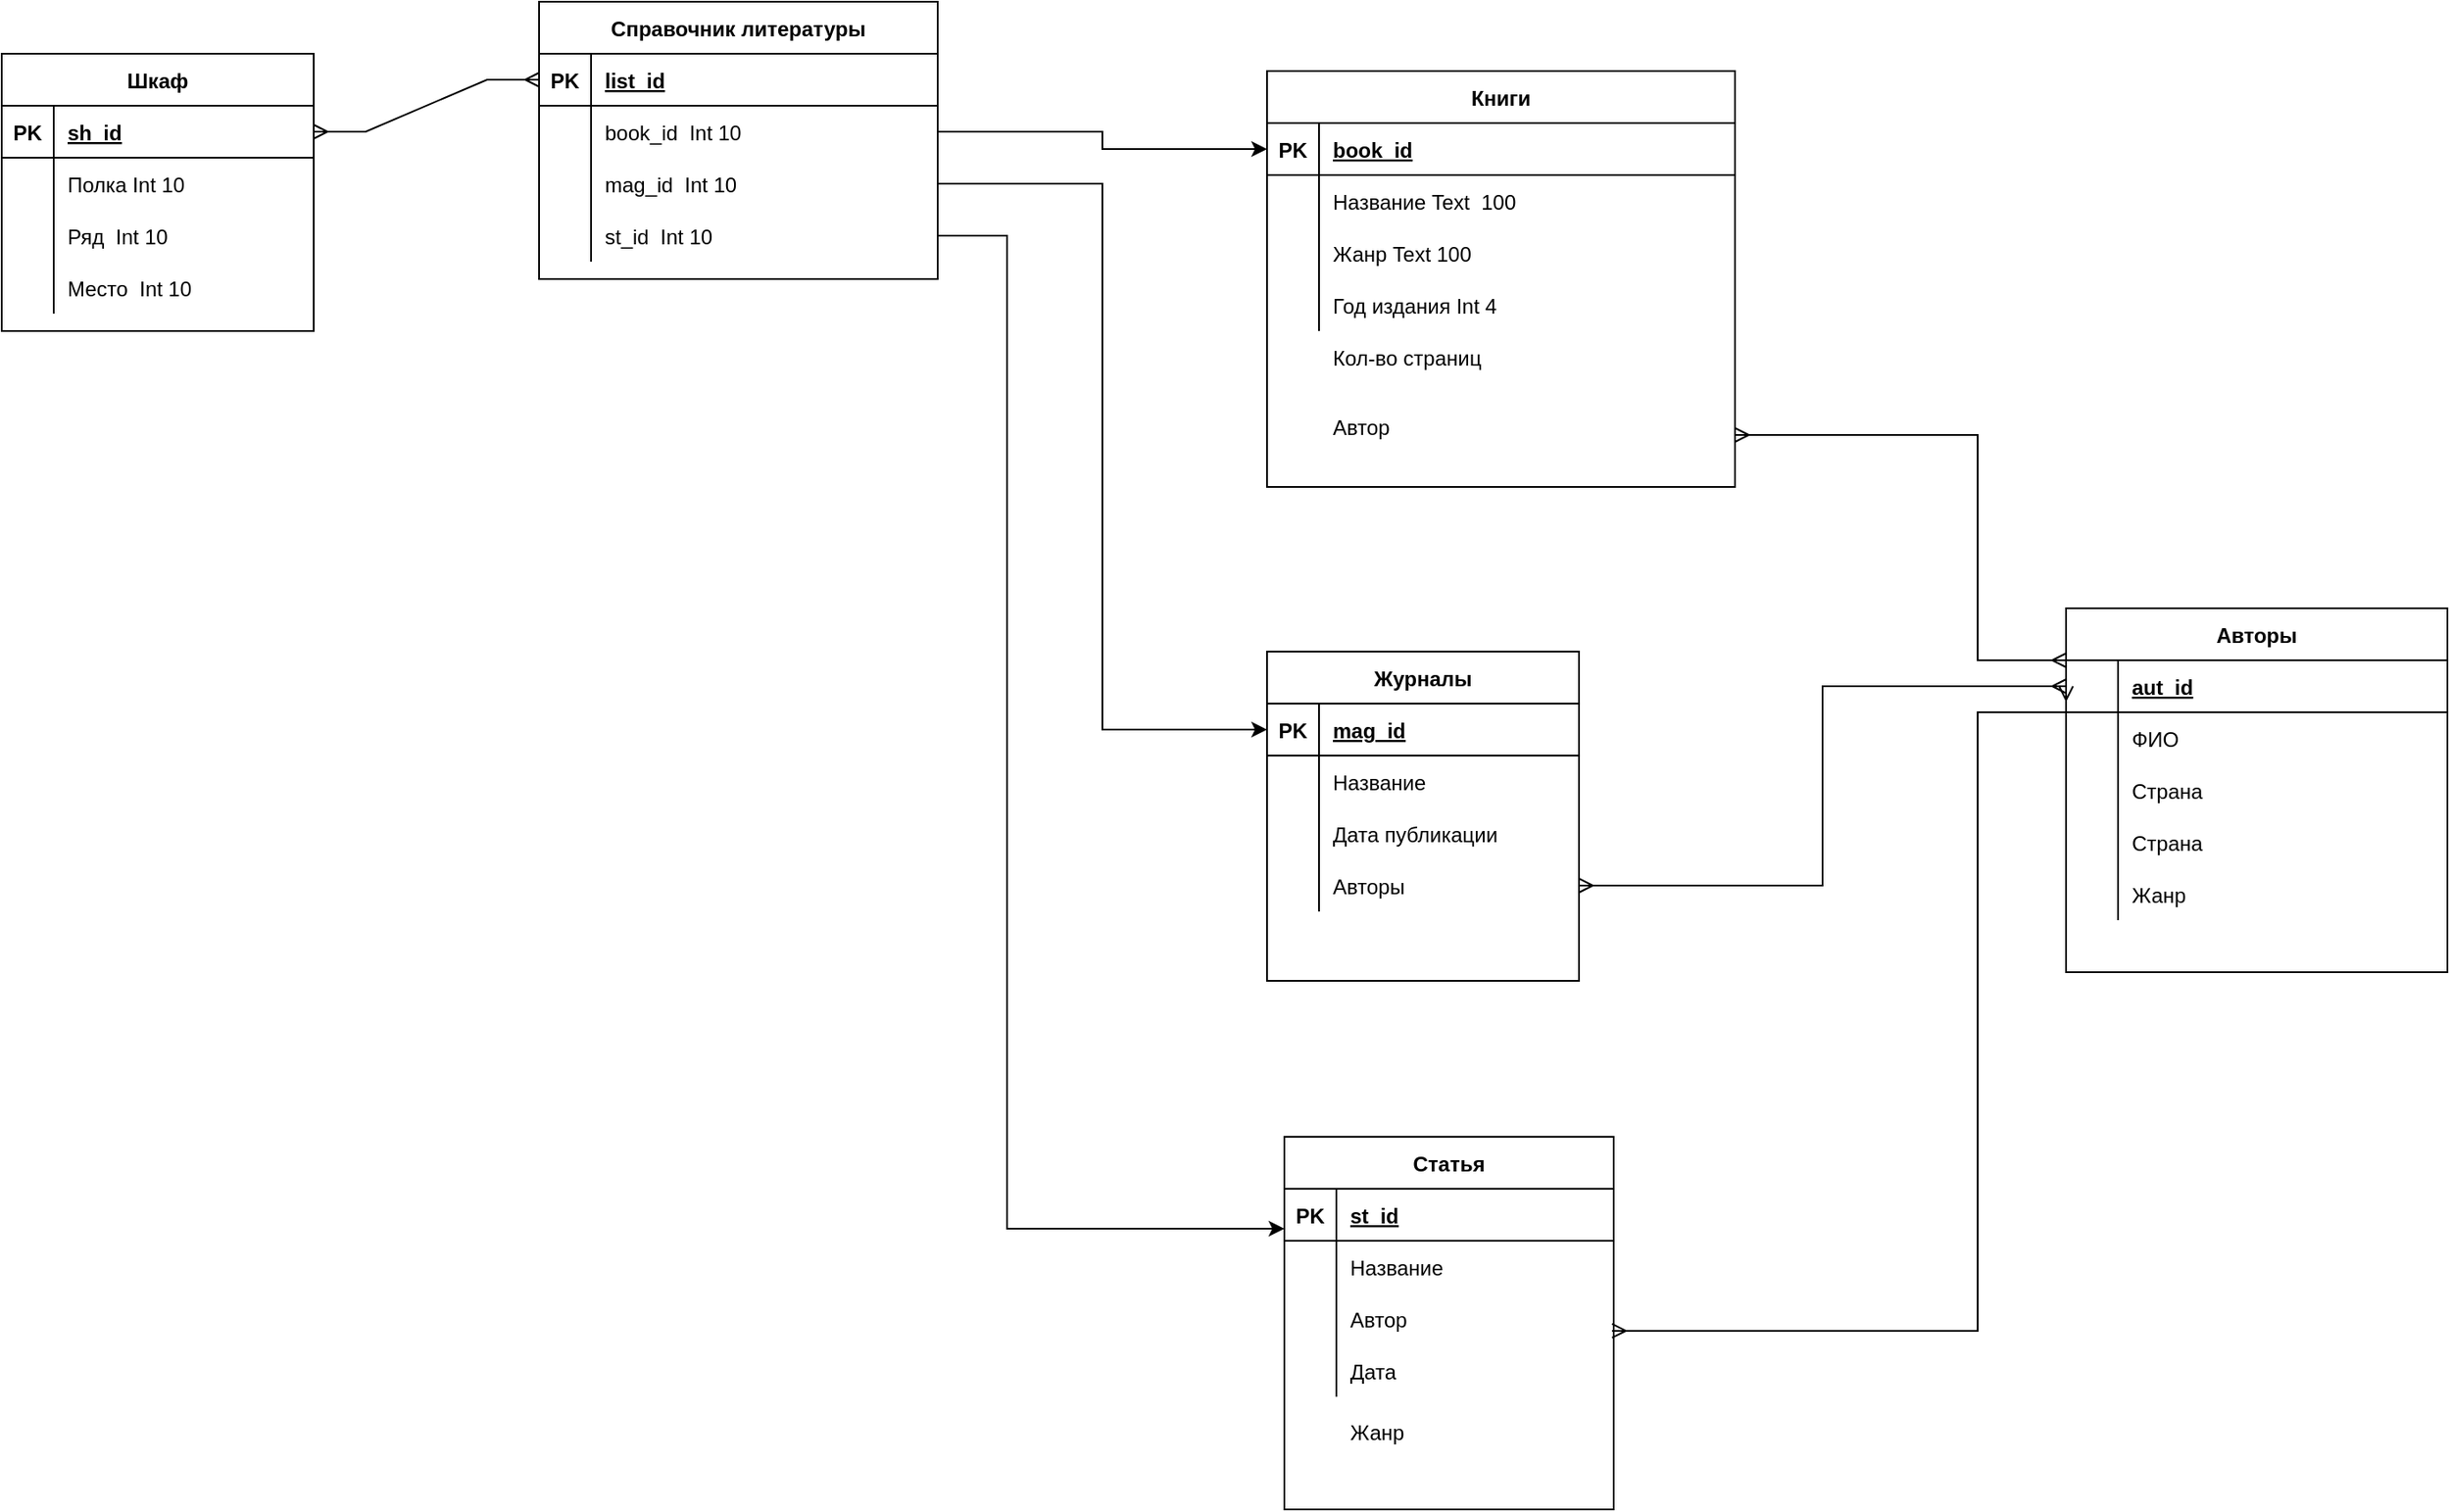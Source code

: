 <mxfile version="18.1.3" type="device" pages="2"><diagram id="Hft6veSJKDyRfb0fHfnI" name="Page-1"><mxGraphModel dx="1673" dy="896" grid="1" gridSize="10" guides="1" tooltips="1" connect="1" arrows="1" fold="1" page="1" pageScale="1" pageWidth="827" pageHeight="1169" math="0" shadow="0"><root><mxCell id="0"/><mxCell id="1" parent="0"/><mxCell id="A6KCxpiv1qAy4cOTVKu9-1" value="Авторы" style="shape=table;startSize=30;container=1;collapsible=1;childLayout=tableLayout;fixedRows=1;rowLines=0;fontStyle=1;align=center;resizeLast=1;" vertex="1" parent="1"><mxGeometry x="1241" y="400" width="220" height="210" as="geometry"/></mxCell><mxCell id="A6KCxpiv1qAy4cOTVKu9-2" value="" style="shape=tableRow;horizontal=0;startSize=0;swimlaneHead=0;swimlaneBody=0;fillColor=none;collapsible=0;dropTarget=0;points=[[0,0.5],[1,0.5]];portConstraint=eastwest;top=0;left=0;right=0;bottom=1;" vertex="1" parent="A6KCxpiv1qAy4cOTVKu9-1"><mxGeometry y="30" width="220" height="30" as="geometry"/></mxCell><mxCell id="A6KCxpiv1qAy4cOTVKu9-3" value="" style="shape=partialRectangle;connectable=0;fillColor=none;top=0;left=0;bottom=0;right=0;fontStyle=1;overflow=hidden;" vertex="1" parent="A6KCxpiv1qAy4cOTVKu9-2"><mxGeometry width="30" height="30" as="geometry"><mxRectangle width="30" height="30" as="alternateBounds"/></mxGeometry></mxCell><mxCell id="A6KCxpiv1qAy4cOTVKu9-4" value="aut_id" style="shape=partialRectangle;connectable=0;fillColor=none;top=0;left=0;bottom=0;right=0;align=left;spacingLeft=6;fontStyle=5;overflow=hidden;" vertex="1" parent="A6KCxpiv1qAy4cOTVKu9-2"><mxGeometry x="30" width="190" height="30" as="geometry"><mxRectangle width="190" height="30" as="alternateBounds"/></mxGeometry></mxCell><mxCell id="A6KCxpiv1qAy4cOTVKu9-5" value="" style="shape=tableRow;horizontal=0;startSize=0;swimlaneHead=0;swimlaneBody=0;fillColor=none;collapsible=0;dropTarget=0;points=[[0,0.5],[1,0.5]];portConstraint=eastwest;top=0;left=0;right=0;bottom=0;" vertex="1" parent="A6KCxpiv1qAy4cOTVKu9-1"><mxGeometry y="60" width="220" height="30" as="geometry"/></mxCell><mxCell id="A6KCxpiv1qAy4cOTVKu9-6" value="" style="shape=partialRectangle;connectable=0;fillColor=none;top=0;left=0;bottom=0;right=0;editable=1;overflow=hidden;" vertex="1" parent="A6KCxpiv1qAy4cOTVKu9-5"><mxGeometry width="30" height="30" as="geometry"><mxRectangle width="30" height="30" as="alternateBounds"/></mxGeometry></mxCell><mxCell id="A6KCxpiv1qAy4cOTVKu9-7" value="ФИО" style="shape=partialRectangle;connectable=0;fillColor=none;top=0;left=0;bottom=0;right=0;align=left;spacingLeft=6;overflow=hidden;" vertex="1" parent="A6KCxpiv1qAy4cOTVKu9-5"><mxGeometry x="30" width="190" height="30" as="geometry"><mxRectangle width="190" height="30" as="alternateBounds"/></mxGeometry></mxCell><mxCell id="A6KCxpiv1qAy4cOTVKu9-97" value="" style="shape=tableRow;horizontal=0;startSize=0;swimlaneHead=0;swimlaneBody=0;fillColor=none;collapsible=0;dropTarget=0;points=[[0,0.5],[1,0.5]];portConstraint=eastwest;top=0;left=0;right=0;bottom=0;" vertex="1" parent="A6KCxpiv1qAy4cOTVKu9-1"><mxGeometry y="90" width="220" height="30" as="geometry"/></mxCell><mxCell id="A6KCxpiv1qAy4cOTVKu9-98" value="" style="shape=partialRectangle;connectable=0;fillColor=none;top=0;left=0;bottom=0;right=0;editable=1;overflow=hidden;" vertex="1" parent="A6KCxpiv1qAy4cOTVKu9-97"><mxGeometry width="30" height="30" as="geometry"><mxRectangle width="30" height="30" as="alternateBounds"/></mxGeometry></mxCell><mxCell id="A6KCxpiv1qAy4cOTVKu9-99" value="Страна" style="shape=partialRectangle;connectable=0;fillColor=none;top=0;left=0;bottom=0;right=0;align=left;spacingLeft=6;overflow=hidden;" vertex="1" parent="A6KCxpiv1qAy4cOTVKu9-97"><mxGeometry x="30" width="190" height="30" as="geometry"><mxRectangle width="190" height="30" as="alternateBounds"/></mxGeometry></mxCell><mxCell id="A6KCxpiv1qAy4cOTVKu9-8" value="" style="shape=tableRow;horizontal=0;startSize=0;swimlaneHead=0;swimlaneBody=0;fillColor=none;collapsible=0;dropTarget=0;points=[[0,0.5],[1,0.5]];portConstraint=eastwest;top=0;left=0;right=0;bottom=0;" vertex="1" parent="A6KCxpiv1qAy4cOTVKu9-1"><mxGeometry y="120" width="220" height="30" as="geometry"/></mxCell><mxCell id="A6KCxpiv1qAy4cOTVKu9-9" value="" style="shape=partialRectangle;connectable=0;fillColor=none;top=0;left=0;bottom=0;right=0;editable=1;overflow=hidden;" vertex="1" parent="A6KCxpiv1qAy4cOTVKu9-8"><mxGeometry width="30" height="30" as="geometry"><mxRectangle width="30" height="30" as="alternateBounds"/></mxGeometry></mxCell><mxCell id="A6KCxpiv1qAy4cOTVKu9-10" value="Страна" style="shape=partialRectangle;connectable=0;fillColor=none;top=0;left=0;bottom=0;right=0;align=left;spacingLeft=6;overflow=hidden;" vertex="1" parent="A6KCxpiv1qAy4cOTVKu9-8"><mxGeometry x="30" width="190" height="30" as="geometry"><mxRectangle width="190" height="30" as="alternateBounds"/></mxGeometry></mxCell><mxCell id="A6KCxpiv1qAy4cOTVKu9-11" value="" style="shape=tableRow;horizontal=0;startSize=0;swimlaneHead=0;swimlaneBody=0;fillColor=none;collapsible=0;dropTarget=0;points=[[0,0.5],[1,0.5]];portConstraint=eastwest;top=0;left=0;right=0;bottom=0;" vertex="1" parent="A6KCxpiv1qAy4cOTVKu9-1"><mxGeometry y="150" width="220" height="30" as="geometry"/></mxCell><mxCell id="A6KCxpiv1qAy4cOTVKu9-12" value="" style="shape=partialRectangle;connectable=0;fillColor=none;top=0;left=0;bottom=0;right=0;editable=1;overflow=hidden;" vertex="1" parent="A6KCxpiv1qAy4cOTVKu9-11"><mxGeometry width="30" height="30" as="geometry"><mxRectangle width="30" height="30" as="alternateBounds"/></mxGeometry></mxCell><mxCell id="A6KCxpiv1qAy4cOTVKu9-13" value="Жанр" style="shape=partialRectangle;connectable=0;fillColor=none;top=0;left=0;bottom=0;right=0;align=left;spacingLeft=6;overflow=hidden;" vertex="1" parent="A6KCxpiv1qAy4cOTVKu9-11"><mxGeometry x="30" width="190" height="30" as="geometry"><mxRectangle width="190" height="30" as="alternateBounds"/></mxGeometry></mxCell><mxCell id="A6KCxpiv1qAy4cOTVKu9-14" value="Книги" style="shape=table;startSize=30;container=1;collapsible=1;childLayout=tableLayout;fixedRows=1;rowLines=0;fontStyle=1;align=center;resizeLast=1;" vertex="1" parent="1"><mxGeometry x="780" y="90" width="270" height="240" as="geometry"/></mxCell><mxCell id="A6KCxpiv1qAy4cOTVKu9-15" value="" style="shape=tableRow;horizontal=0;startSize=0;swimlaneHead=0;swimlaneBody=0;fillColor=none;collapsible=0;dropTarget=0;points=[[0,0.5],[1,0.5]];portConstraint=eastwest;top=0;left=0;right=0;bottom=1;" vertex="1" parent="A6KCxpiv1qAy4cOTVKu9-14"><mxGeometry y="30" width="270" height="30" as="geometry"/></mxCell><mxCell id="A6KCxpiv1qAy4cOTVKu9-16" value="PK" style="shape=partialRectangle;connectable=0;fillColor=none;top=0;left=0;bottom=0;right=0;fontStyle=1;overflow=hidden;" vertex="1" parent="A6KCxpiv1qAy4cOTVKu9-15"><mxGeometry width="30" height="30" as="geometry"><mxRectangle width="30" height="30" as="alternateBounds"/></mxGeometry></mxCell><mxCell id="A6KCxpiv1qAy4cOTVKu9-17" value="book_id" style="shape=partialRectangle;connectable=0;fillColor=none;top=0;left=0;bottom=0;right=0;align=left;spacingLeft=6;fontStyle=5;overflow=hidden;" vertex="1" parent="A6KCxpiv1qAy4cOTVKu9-15"><mxGeometry x="30" width="240" height="30" as="geometry"><mxRectangle width="240" height="30" as="alternateBounds"/></mxGeometry></mxCell><mxCell id="A6KCxpiv1qAy4cOTVKu9-18" value="" style="shape=tableRow;horizontal=0;startSize=0;swimlaneHead=0;swimlaneBody=0;fillColor=none;collapsible=0;dropTarget=0;points=[[0,0.5],[1,0.5]];portConstraint=eastwest;top=0;left=0;right=0;bottom=0;" vertex="1" parent="A6KCxpiv1qAy4cOTVKu9-14"><mxGeometry y="60" width="270" height="30" as="geometry"/></mxCell><mxCell id="A6KCxpiv1qAy4cOTVKu9-19" value="" style="shape=partialRectangle;connectable=0;fillColor=none;top=0;left=0;bottom=0;right=0;editable=1;overflow=hidden;" vertex="1" parent="A6KCxpiv1qAy4cOTVKu9-18"><mxGeometry width="30" height="30" as="geometry"><mxRectangle width="30" height="30" as="alternateBounds"/></mxGeometry></mxCell><mxCell id="A6KCxpiv1qAy4cOTVKu9-20" value="Название Text  100" style="shape=partialRectangle;connectable=0;fillColor=none;top=0;left=0;bottom=0;right=0;align=left;spacingLeft=6;overflow=hidden;" vertex="1" parent="A6KCxpiv1qAy4cOTVKu9-18"><mxGeometry x="30" width="240" height="30" as="geometry"><mxRectangle width="240" height="30" as="alternateBounds"/></mxGeometry></mxCell><mxCell id="A6KCxpiv1qAy4cOTVKu9-21" value="" style="shape=tableRow;horizontal=0;startSize=0;swimlaneHead=0;swimlaneBody=0;fillColor=none;collapsible=0;dropTarget=0;points=[[0,0.5],[1,0.5]];portConstraint=eastwest;top=0;left=0;right=0;bottom=0;" vertex="1" parent="A6KCxpiv1qAy4cOTVKu9-14"><mxGeometry y="90" width="270" height="30" as="geometry"/></mxCell><mxCell id="A6KCxpiv1qAy4cOTVKu9-22" value="" style="shape=partialRectangle;connectable=0;fillColor=none;top=0;left=0;bottom=0;right=0;editable=1;overflow=hidden;" vertex="1" parent="A6KCxpiv1qAy4cOTVKu9-21"><mxGeometry width="30" height="30" as="geometry"><mxRectangle width="30" height="30" as="alternateBounds"/></mxGeometry></mxCell><mxCell id="A6KCxpiv1qAy4cOTVKu9-23" value="Жанр Text 100" style="shape=partialRectangle;connectable=0;fillColor=none;top=0;left=0;bottom=0;right=0;align=left;spacingLeft=6;overflow=hidden;" vertex="1" parent="A6KCxpiv1qAy4cOTVKu9-21"><mxGeometry x="30" width="240" height="30" as="geometry"><mxRectangle width="240" height="30" as="alternateBounds"/></mxGeometry></mxCell><mxCell id="A6KCxpiv1qAy4cOTVKu9-24" value="" style="shape=tableRow;horizontal=0;startSize=0;swimlaneHead=0;swimlaneBody=0;fillColor=none;collapsible=0;dropTarget=0;points=[[0,0.5],[1,0.5]];portConstraint=eastwest;top=0;left=0;right=0;bottom=0;" vertex="1" parent="A6KCxpiv1qAy4cOTVKu9-14"><mxGeometry y="120" width="270" height="30" as="geometry"/></mxCell><mxCell id="A6KCxpiv1qAy4cOTVKu9-25" value="" style="shape=partialRectangle;connectable=0;fillColor=none;top=0;left=0;bottom=0;right=0;editable=1;overflow=hidden;" vertex="1" parent="A6KCxpiv1qAy4cOTVKu9-24"><mxGeometry width="30" height="30" as="geometry"><mxRectangle width="30" height="30" as="alternateBounds"/></mxGeometry></mxCell><mxCell id="A6KCxpiv1qAy4cOTVKu9-26" value="Год издания Int 4" style="shape=partialRectangle;connectable=0;fillColor=none;top=0;left=0;bottom=0;right=0;align=left;spacingLeft=6;overflow=hidden;" vertex="1" parent="A6KCxpiv1qAy4cOTVKu9-24"><mxGeometry x="30" width="240" height="30" as="geometry"><mxRectangle width="240" height="30" as="alternateBounds"/></mxGeometry></mxCell><mxCell id="A6KCxpiv1qAy4cOTVKu9-27" value="Кол-во страниц " style="shape=partialRectangle;connectable=0;fillColor=none;top=0;left=0;bottom=0;right=0;align=left;spacingLeft=6;overflow=hidden;" vertex="1" parent="1"><mxGeometry x="810" y="240" width="150" height="30" as="geometry"><mxRectangle width="150" height="30" as="alternateBounds"/></mxGeometry></mxCell><mxCell id="A6KCxpiv1qAy4cOTVKu9-29" value="Журналы" style="shape=table;startSize=30;container=1;collapsible=1;childLayout=tableLayout;fixedRows=1;rowLines=0;fontStyle=1;align=center;resizeLast=1;" vertex="1" parent="1"><mxGeometry x="780" y="425" width="180" height="190" as="geometry"/></mxCell><mxCell id="A6KCxpiv1qAy4cOTVKu9-30" value="" style="shape=tableRow;horizontal=0;startSize=0;swimlaneHead=0;swimlaneBody=0;fillColor=none;collapsible=0;dropTarget=0;points=[[0,0.5],[1,0.5]];portConstraint=eastwest;top=0;left=0;right=0;bottom=1;" vertex="1" parent="A6KCxpiv1qAy4cOTVKu9-29"><mxGeometry y="30" width="180" height="30" as="geometry"/></mxCell><mxCell id="A6KCxpiv1qAy4cOTVKu9-31" value="PK" style="shape=partialRectangle;connectable=0;fillColor=none;top=0;left=0;bottom=0;right=0;fontStyle=1;overflow=hidden;" vertex="1" parent="A6KCxpiv1qAy4cOTVKu9-30"><mxGeometry width="30" height="30" as="geometry"><mxRectangle width="30" height="30" as="alternateBounds"/></mxGeometry></mxCell><mxCell id="A6KCxpiv1qAy4cOTVKu9-32" value="mag_id" style="shape=partialRectangle;connectable=0;fillColor=none;top=0;left=0;bottom=0;right=0;align=left;spacingLeft=6;fontStyle=5;overflow=hidden;" vertex="1" parent="A6KCxpiv1qAy4cOTVKu9-30"><mxGeometry x="30" width="150" height="30" as="geometry"><mxRectangle width="150" height="30" as="alternateBounds"/></mxGeometry></mxCell><mxCell id="A6KCxpiv1qAy4cOTVKu9-33" value="" style="shape=tableRow;horizontal=0;startSize=0;swimlaneHead=0;swimlaneBody=0;fillColor=none;collapsible=0;dropTarget=0;points=[[0,0.5],[1,0.5]];portConstraint=eastwest;top=0;left=0;right=0;bottom=0;" vertex="1" parent="A6KCxpiv1qAy4cOTVKu9-29"><mxGeometry y="60" width="180" height="30" as="geometry"/></mxCell><mxCell id="A6KCxpiv1qAy4cOTVKu9-34" value="" style="shape=partialRectangle;connectable=0;fillColor=none;top=0;left=0;bottom=0;right=0;editable=1;overflow=hidden;" vertex="1" parent="A6KCxpiv1qAy4cOTVKu9-33"><mxGeometry width="30" height="30" as="geometry"><mxRectangle width="30" height="30" as="alternateBounds"/></mxGeometry></mxCell><mxCell id="A6KCxpiv1qAy4cOTVKu9-35" value="Название" style="shape=partialRectangle;connectable=0;fillColor=none;top=0;left=0;bottom=0;right=0;align=left;spacingLeft=6;overflow=hidden;" vertex="1" parent="A6KCxpiv1qAy4cOTVKu9-33"><mxGeometry x="30" width="150" height="30" as="geometry"><mxRectangle width="150" height="30" as="alternateBounds"/></mxGeometry></mxCell><mxCell id="A6KCxpiv1qAy4cOTVKu9-36" value="" style="shape=tableRow;horizontal=0;startSize=0;swimlaneHead=0;swimlaneBody=0;fillColor=none;collapsible=0;dropTarget=0;points=[[0,0.5],[1,0.5]];portConstraint=eastwest;top=0;left=0;right=0;bottom=0;" vertex="1" parent="A6KCxpiv1qAy4cOTVKu9-29"><mxGeometry y="90" width="180" height="30" as="geometry"/></mxCell><mxCell id="A6KCxpiv1qAy4cOTVKu9-37" value="" style="shape=partialRectangle;connectable=0;fillColor=none;top=0;left=0;bottom=0;right=0;editable=1;overflow=hidden;" vertex="1" parent="A6KCxpiv1qAy4cOTVKu9-36"><mxGeometry width="30" height="30" as="geometry"><mxRectangle width="30" height="30" as="alternateBounds"/></mxGeometry></mxCell><mxCell id="A6KCxpiv1qAy4cOTVKu9-38" value="Дата публикации" style="shape=partialRectangle;connectable=0;fillColor=none;top=0;left=0;bottom=0;right=0;align=left;spacingLeft=6;overflow=hidden;" vertex="1" parent="A6KCxpiv1qAy4cOTVKu9-36"><mxGeometry x="30" width="150" height="30" as="geometry"><mxRectangle width="150" height="30" as="alternateBounds"/></mxGeometry></mxCell><mxCell id="A6KCxpiv1qAy4cOTVKu9-39" value="" style="shape=tableRow;horizontal=0;startSize=0;swimlaneHead=0;swimlaneBody=0;fillColor=none;collapsible=0;dropTarget=0;points=[[0,0.5],[1,0.5]];portConstraint=eastwest;top=0;left=0;right=0;bottom=0;" vertex="1" parent="A6KCxpiv1qAy4cOTVKu9-29"><mxGeometry y="120" width="180" height="30" as="geometry"/></mxCell><mxCell id="A6KCxpiv1qAy4cOTVKu9-40" value="" style="shape=partialRectangle;connectable=0;fillColor=none;top=0;left=0;bottom=0;right=0;editable=1;overflow=hidden;" vertex="1" parent="A6KCxpiv1qAy4cOTVKu9-39"><mxGeometry width="30" height="30" as="geometry"><mxRectangle width="30" height="30" as="alternateBounds"/></mxGeometry></mxCell><mxCell id="A6KCxpiv1qAy4cOTVKu9-41" value="Авторы" style="shape=partialRectangle;connectable=0;fillColor=none;top=0;left=0;bottom=0;right=0;align=left;spacingLeft=6;overflow=hidden;" vertex="1" parent="A6KCxpiv1qAy4cOTVKu9-39"><mxGeometry x="30" width="150" height="30" as="geometry"><mxRectangle width="150" height="30" as="alternateBounds"/></mxGeometry></mxCell><mxCell id="A6KCxpiv1qAy4cOTVKu9-43" value="Автор" style="shape=partialRectangle;connectable=0;fillColor=none;top=0;left=0;bottom=0;right=0;align=left;spacingLeft=6;overflow=hidden;" vertex="1" parent="1"><mxGeometry x="810" y="280" width="150" height="30" as="geometry"><mxRectangle width="150" height="30" as="alternateBounds"/></mxGeometry></mxCell><mxCell id="A6KCxpiv1qAy4cOTVKu9-44" value="Статья" style="shape=table;startSize=30;container=1;collapsible=1;childLayout=tableLayout;fixedRows=1;rowLines=0;fontStyle=1;align=center;resizeLast=1;" vertex="1" parent="1"><mxGeometry x="790" y="705" width="190" height="215" as="geometry"/></mxCell><mxCell id="A6KCxpiv1qAy4cOTVKu9-45" value="" style="shape=tableRow;horizontal=0;startSize=0;swimlaneHead=0;swimlaneBody=0;fillColor=none;collapsible=0;dropTarget=0;points=[[0,0.5],[1,0.5]];portConstraint=eastwest;top=0;left=0;right=0;bottom=1;" vertex="1" parent="A6KCxpiv1qAy4cOTVKu9-44"><mxGeometry y="30" width="190" height="30" as="geometry"/></mxCell><mxCell id="A6KCxpiv1qAy4cOTVKu9-46" value="PK" style="shape=partialRectangle;connectable=0;fillColor=none;top=0;left=0;bottom=0;right=0;fontStyle=1;overflow=hidden;" vertex="1" parent="A6KCxpiv1qAy4cOTVKu9-45"><mxGeometry width="30" height="30" as="geometry"><mxRectangle width="30" height="30" as="alternateBounds"/></mxGeometry></mxCell><mxCell id="A6KCxpiv1qAy4cOTVKu9-47" value="st_id" style="shape=partialRectangle;connectable=0;fillColor=none;top=0;left=0;bottom=0;right=0;align=left;spacingLeft=6;fontStyle=5;overflow=hidden;" vertex="1" parent="A6KCxpiv1qAy4cOTVKu9-45"><mxGeometry x="30" width="160" height="30" as="geometry"><mxRectangle width="160" height="30" as="alternateBounds"/></mxGeometry></mxCell><mxCell id="A6KCxpiv1qAy4cOTVKu9-48" value="" style="shape=tableRow;horizontal=0;startSize=0;swimlaneHead=0;swimlaneBody=0;fillColor=none;collapsible=0;dropTarget=0;points=[[0,0.5],[1,0.5]];portConstraint=eastwest;top=0;left=0;right=0;bottom=0;" vertex="1" parent="A6KCxpiv1qAy4cOTVKu9-44"><mxGeometry y="60" width="190" height="30" as="geometry"/></mxCell><mxCell id="A6KCxpiv1qAy4cOTVKu9-49" value="" style="shape=partialRectangle;connectable=0;fillColor=none;top=0;left=0;bottom=0;right=0;editable=1;overflow=hidden;" vertex="1" parent="A6KCxpiv1qAy4cOTVKu9-48"><mxGeometry width="30" height="30" as="geometry"><mxRectangle width="30" height="30" as="alternateBounds"/></mxGeometry></mxCell><mxCell id="A6KCxpiv1qAy4cOTVKu9-50" value="Название" style="shape=partialRectangle;connectable=0;fillColor=none;top=0;left=0;bottom=0;right=0;align=left;spacingLeft=6;overflow=hidden;" vertex="1" parent="A6KCxpiv1qAy4cOTVKu9-48"><mxGeometry x="30" width="160" height="30" as="geometry"><mxRectangle width="160" height="30" as="alternateBounds"/></mxGeometry></mxCell><mxCell id="A6KCxpiv1qAy4cOTVKu9-51" value="" style="shape=tableRow;horizontal=0;startSize=0;swimlaneHead=0;swimlaneBody=0;fillColor=none;collapsible=0;dropTarget=0;points=[[0,0.5],[1,0.5]];portConstraint=eastwest;top=0;left=0;right=0;bottom=0;" vertex="1" parent="A6KCxpiv1qAy4cOTVKu9-44"><mxGeometry y="90" width="190" height="30" as="geometry"/></mxCell><mxCell id="A6KCxpiv1qAy4cOTVKu9-52" value="" style="shape=partialRectangle;connectable=0;fillColor=none;top=0;left=0;bottom=0;right=0;editable=1;overflow=hidden;" vertex="1" parent="A6KCxpiv1qAy4cOTVKu9-51"><mxGeometry width="30" height="30" as="geometry"><mxRectangle width="30" height="30" as="alternateBounds"/></mxGeometry></mxCell><mxCell id="A6KCxpiv1qAy4cOTVKu9-53" value="Автор" style="shape=partialRectangle;connectable=0;fillColor=none;top=0;left=0;bottom=0;right=0;align=left;spacingLeft=6;overflow=hidden;" vertex="1" parent="A6KCxpiv1qAy4cOTVKu9-51"><mxGeometry x="30" width="160" height="30" as="geometry"><mxRectangle width="160" height="30" as="alternateBounds"/></mxGeometry></mxCell><mxCell id="A6KCxpiv1qAy4cOTVKu9-54" value="" style="shape=tableRow;horizontal=0;startSize=0;swimlaneHead=0;swimlaneBody=0;fillColor=none;collapsible=0;dropTarget=0;points=[[0,0.5],[1,0.5]];portConstraint=eastwest;top=0;left=0;right=0;bottom=0;" vertex="1" parent="A6KCxpiv1qAy4cOTVKu9-44"><mxGeometry y="120" width="190" height="30" as="geometry"/></mxCell><mxCell id="A6KCxpiv1qAy4cOTVKu9-55" value="" style="shape=partialRectangle;connectable=0;fillColor=none;top=0;left=0;bottom=0;right=0;editable=1;overflow=hidden;" vertex="1" parent="A6KCxpiv1qAy4cOTVKu9-54"><mxGeometry width="30" height="30" as="geometry"><mxRectangle width="30" height="30" as="alternateBounds"/></mxGeometry></mxCell><mxCell id="A6KCxpiv1qAy4cOTVKu9-56" value="Дата" style="shape=partialRectangle;connectable=0;fillColor=none;top=0;left=0;bottom=0;right=0;align=left;spacingLeft=6;overflow=hidden;" vertex="1" parent="A6KCxpiv1qAy4cOTVKu9-54"><mxGeometry x="30" width="160" height="30" as="geometry"><mxRectangle width="160" height="30" as="alternateBounds"/></mxGeometry></mxCell><mxCell id="A6KCxpiv1qAy4cOTVKu9-57" value="Жанр" style="shape=partialRectangle;connectable=0;fillColor=none;top=0;left=0;bottom=0;right=0;align=left;spacingLeft=6;overflow=hidden;" vertex="1" parent="1"><mxGeometry x="820" y="860" width="160" height="30" as="geometry"><mxRectangle width="160" height="30" as="alternateBounds"/></mxGeometry></mxCell><mxCell id="A6KCxpiv1qAy4cOTVKu9-58" value="Справочник литературы" style="shape=table;startSize=30;container=1;collapsible=1;childLayout=tableLayout;fixedRows=1;rowLines=0;fontStyle=1;align=center;resizeLast=1;" vertex="1" parent="1"><mxGeometry x="360" y="50" width="230" height="160" as="geometry"/></mxCell><mxCell id="A6KCxpiv1qAy4cOTVKu9-59" value="" style="shape=tableRow;horizontal=0;startSize=0;swimlaneHead=0;swimlaneBody=0;fillColor=none;collapsible=0;dropTarget=0;points=[[0,0.5],[1,0.5]];portConstraint=eastwest;top=0;left=0;right=0;bottom=1;" vertex="1" parent="A6KCxpiv1qAy4cOTVKu9-58"><mxGeometry y="30" width="230" height="30" as="geometry"/></mxCell><mxCell id="A6KCxpiv1qAy4cOTVKu9-60" value="PK" style="shape=partialRectangle;connectable=0;fillColor=none;top=0;left=0;bottom=0;right=0;fontStyle=1;overflow=hidden;" vertex="1" parent="A6KCxpiv1qAy4cOTVKu9-59"><mxGeometry width="30" height="30" as="geometry"><mxRectangle width="30" height="30" as="alternateBounds"/></mxGeometry></mxCell><mxCell id="A6KCxpiv1qAy4cOTVKu9-61" value="list_id" style="shape=partialRectangle;connectable=0;fillColor=none;top=0;left=0;bottom=0;right=0;align=left;spacingLeft=6;fontStyle=5;overflow=hidden;" vertex="1" parent="A6KCxpiv1qAy4cOTVKu9-59"><mxGeometry x="30" width="200" height="30" as="geometry"><mxRectangle width="200" height="30" as="alternateBounds"/></mxGeometry></mxCell><mxCell id="A6KCxpiv1qAy4cOTVKu9-62" value="" style="shape=tableRow;horizontal=0;startSize=0;swimlaneHead=0;swimlaneBody=0;fillColor=none;collapsible=0;dropTarget=0;points=[[0,0.5],[1,0.5]];portConstraint=eastwest;top=0;left=0;right=0;bottom=0;" vertex="1" parent="A6KCxpiv1qAy4cOTVKu9-58"><mxGeometry y="60" width="230" height="30" as="geometry"/></mxCell><mxCell id="A6KCxpiv1qAy4cOTVKu9-63" value="" style="shape=partialRectangle;connectable=0;fillColor=none;top=0;left=0;bottom=0;right=0;editable=1;overflow=hidden;" vertex="1" parent="A6KCxpiv1qAy4cOTVKu9-62"><mxGeometry width="30" height="30" as="geometry"><mxRectangle width="30" height="30" as="alternateBounds"/></mxGeometry></mxCell><mxCell id="A6KCxpiv1qAy4cOTVKu9-64" value="book_id  Int 10" style="shape=partialRectangle;connectable=0;fillColor=none;top=0;left=0;bottom=0;right=0;align=left;spacingLeft=6;overflow=hidden;" vertex="1" parent="A6KCxpiv1qAy4cOTVKu9-62"><mxGeometry x="30" width="200" height="30" as="geometry"><mxRectangle width="200" height="30" as="alternateBounds"/></mxGeometry></mxCell><mxCell id="A6KCxpiv1qAy4cOTVKu9-65" value="" style="shape=tableRow;horizontal=0;startSize=0;swimlaneHead=0;swimlaneBody=0;fillColor=none;collapsible=0;dropTarget=0;points=[[0,0.5],[1,0.5]];portConstraint=eastwest;top=0;left=0;right=0;bottom=0;" vertex="1" parent="A6KCxpiv1qAy4cOTVKu9-58"><mxGeometry y="90" width="230" height="30" as="geometry"/></mxCell><mxCell id="A6KCxpiv1qAy4cOTVKu9-66" value="" style="shape=partialRectangle;connectable=0;fillColor=none;top=0;left=0;bottom=0;right=0;editable=1;overflow=hidden;" vertex="1" parent="A6KCxpiv1qAy4cOTVKu9-65"><mxGeometry width="30" height="30" as="geometry"><mxRectangle width="30" height="30" as="alternateBounds"/></mxGeometry></mxCell><mxCell id="A6KCxpiv1qAy4cOTVKu9-67" value="mag_id  Int 10" style="shape=partialRectangle;connectable=0;fillColor=none;top=0;left=0;bottom=0;right=0;align=left;spacingLeft=6;overflow=hidden;" vertex="1" parent="A6KCxpiv1qAy4cOTVKu9-65"><mxGeometry x="30" width="200" height="30" as="geometry"><mxRectangle width="200" height="30" as="alternateBounds"/></mxGeometry></mxCell><mxCell id="A6KCxpiv1qAy4cOTVKu9-68" value="" style="shape=tableRow;horizontal=0;startSize=0;swimlaneHead=0;swimlaneBody=0;fillColor=none;collapsible=0;dropTarget=0;points=[[0,0.5],[1,0.5]];portConstraint=eastwest;top=0;left=0;right=0;bottom=0;" vertex="1" parent="A6KCxpiv1qAy4cOTVKu9-58"><mxGeometry y="120" width="230" height="30" as="geometry"/></mxCell><mxCell id="A6KCxpiv1qAy4cOTVKu9-69" value="" style="shape=partialRectangle;connectable=0;fillColor=none;top=0;left=0;bottom=0;right=0;editable=1;overflow=hidden;" vertex="1" parent="A6KCxpiv1qAy4cOTVKu9-68"><mxGeometry width="30" height="30" as="geometry"><mxRectangle width="30" height="30" as="alternateBounds"/></mxGeometry></mxCell><mxCell id="A6KCxpiv1qAy4cOTVKu9-70" value="st_id  Int 10" style="shape=partialRectangle;connectable=0;fillColor=none;top=0;left=0;bottom=0;right=0;align=left;spacingLeft=6;overflow=hidden;" vertex="1" parent="A6KCxpiv1qAy4cOTVKu9-68"><mxGeometry x="30" width="200" height="30" as="geometry"><mxRectangle width="200" height="30" as="alternateBounds"/></mxGeometry></mxCell><mxCell id="A6KCxpiv1qAy4cOTVKu9-72" value="Шкаф" style="shape=table;startSize=30;container=1;collapsible=1;childLayout=tableLayout;fixedRows=1;rowLines=0;fontStyle=1;align=center;resizeLast=1;" vertex="1" parent="1"><mxGeometry x="50" y="80" width="180" height="160" as="geometry"/></mxCell><mxCell id="A6KCxpiv1qAy4cOTVKu9-73" value="" style="shape=tableRow;horizontal=0;startSize=0;swimlaneHead=0;swimlaneBody=0;fillColor=none;collapsible=0;dropTarget=0;points=[[0,0.5],[1,0.5]];portConstraint=eastwest;top=0;left=0;right=0;bottom=1;" vertex="1" parent="A6KCxpiv1qAy4cOTVKu9-72"><mxGeometry y="30" width="180" height="30" as="geometry"/></mxCell><mxCell id="A6KCxpiv1qAy4cOTVKu9-74" value="PK" style="shape=partialRectangle;connectable=0;fillColor=none;top=0;left=0;bottom=0;right=0;fontStyle=1;overflow=hidden;" vertex="1" parent="A6KCxpiv1qAy4cOTVKu9-73"><mxGeometry width="30" height="30" as="geometry"><mxRectangle width="30" height="30" as="alternateBounds"/></mxGeometry></mxCell><mxCell id="A6KCxpiv1qAy4cOTVKu9-75" value="sh_id" style="shape=partialRectangle;connectable=0;fillColor=none;top=0;left=0;bottom=0;right=0;align=left;spacingLeft=6;fontStyle=5;overflow=hidden;" vertex="1" parent="A6KCxpiv1qAy4cOTVKu9-73"><mxGeometry x="30" width="150" height="30" as="geometry"><mxRectangle width="150" height="30" as="alternateBounds"/></mxGeometry></mxCell><mxCell id="A6KCxpiv1qAy4cOTVKu9-76" value="" style="shape=tableRow;horizontal=0;startSize=0;swimlaneHead=0;swimlaneBody=0;fillColor=none;collapsible=0;dropTarget=0;points=[[0,0.5],[1,0.5]];portConstraint=eastwest;top=0;left=0;right=0;bottom=0;" vertex="1" parent="A6KCxpiv1qAy4cOTVKu9-72"><mxGeometry y="60" width="180" height="30" as="geometry"/></mxCell><mxCell id="A6KCxpiv1qAy4cOTVKu9-77" value="" style="shape=partialRectangle;connectable=0;fillColor=none;top=0;left=0;bottom=0;right=0;editable=1;overflow=hidden;" vertex="1" parent="A6KCxpiv1qAy4cOTVKu9-76"><mxGeometry width="30" height="30" as="geometry"><mxRectangle width="30" height="30" as="alternateBounds"/></mxGeometry></mxCell><mxCell id="A6KCxpiv1qAy4cOTVKu9-78" value="Полка Int 10" style="shape=partialRectangle;connectable=0;fillColor=none;top=0;left=0;bottom=0;right=0;align=left;spacingLeft=6;overflow=hidden;" vertex="1" parent="A6KCxpiv1qAy4cOTVKu9-76"><mxGeometry x="30" width="150" height="30" as="geometry"><mxRectangle width="150" height="30" as="alternateBounds"/></mxGeometry></mxCell><mxCell id="A6KCxpiv1qAy4cOTVKu9-79" value="" style="shape=tableRow;horizontal=0;startSize=0;swimlaneHead=0;swimlaneBody=0;fillColor=none;collapsible=0;dropTarget=0;points=[[0,0.5],[1,0.5]];portConstraint=eastwest;top=0;left=0;right=0;bottom=0;" vertex="1" parent="A6KCxpiv1qAy4cOTVKu9-72"><mxGeometry y="90" width="180" height="30" as="geometry"/></mxCell><mxCell id="A6KCxpiv1qAy4cOTVKu9-80" value="" style="shape=partialRectangle;connectable=0;fillColor=none;top=0;left=0;bottom=0;right=0;editable=1;overflow=hidden;" vertex="1" parent="A6KCxpiv1qAy4cOTVKu9-79"><mxGeometry width="30" height="30" as="geometry"><mxRectangle width="30" height="30" as="alternateBounds"/></mxGeometry></mxCell><mxCell id="A6KCxpiv1qAy4cOTVKu9-81" value="Ряд  Int 10" style="shape=partialRectangle;connectable=0;fillColor=none;top=0;left=0;bottom=0;right=0;align=left;spacingLeft=6;overflow=hidden;" vertex="1" parent="A6KCxpiv1qAy4cOTVKu9-79"><mxGeometry x="30" width="150" height="30" as="geometry"><mxRectangle width="150" height="30" as="alternateBounds"/></mxGeometry></mxCell><mxCell id="A6KCxpiv1qAy4cOTVKu9-82" value="" style="shape=tableRow;horizontal=0;startSize=0;swimlaneHead=0;swimlaneBody=0;fillColor=none;collapsible=0;dropTarget=0;points=[[0,0.5],[1,0.5]];portConstraint=eastwest;top=0;left=0;right=0;bottom=0;" vertex="1" parent="A6KCxpiv1qAy4cOTVKu9-72"><mxGeometry y="120" width="180" height="30" as="geometry"/></mxCell><mxCell id="A6KCxpiv1qAy4cOTVKu9-83" value="" style="shape=partialRectangle;connectable=0;fillColor=none;top=0;left=0;bottom=0;right=0;editable=1;overflow=hidden;" vertex="1" parent="A6KCxpiv1qAy4cOTVKu9-82"><mxGeometry width="30" height="30" as="geometry"><mxRectangle width="30" height="30" as="alternateBounds"/></mxGeometry></mxCell><mxCell id="A6KCxpiv1qAy4cOTVKu9-84" value="Место  Int 10" style="shape=partialRectangle;connectable=0;fillColor=none;top=0;left=0;bottom=0;right=0;align=left;spacingLeft=6;overflow=hidden;" vertex="1" parent="A6KCxpiv1qAy4cOTVKu9-82"><mxGeometry x="30" width="150" height="30" as="geometry"><mxRectangle width="150" height="30" as="alternateBounds"/></mxGeometry></mxCell><mxCell id="A6KCxpiv1qAy4cOTVKu9-88" style="edgeStyle=orthogonalEdgeStyle;rounded=0;orthogonalLoop=1;jettySize=auto;html=1;entryX=0;entryY=0.5;entryDx=0;entryDy=0;startArrow=none;startFill=0;endArrow=classic;endFill=1;" edge="1" parent="1" source="A6KCxpiv1qAy4cOTVKu9-65" target="A6KCxpiv1qAy4cOTVKu9-30"><mxGeometry relative="1" as="geometry"/></mxCell><mxCell id="A6KCxpiv1qAy4cOTVKu9-90" style="edgeStyle=orthogonalEdgeStyle;rounded=0;orthogonalLoop=1;jettySize=auto;html=1;entryX=0;entryY=0.767;entryDx=0;entryDy=0;entryPerimeter=0;startArrow=none;startFill=0;endArrow=classic;endFill=1;" edge="1" parent="1" source="A6KCxpiv1qAy4cOTVKu9-68" target="A6KCxpiv1qAy4cOTVKu9-45"><mxGeometry relative="1" as="geometry"><Array as="points"><mxPoint x="630" y="185"/><mxPoint x="630" y="758"/></Array></mxGeometry></mxCell><mxCell id="A6KCxpiv1qAy4cOTVKu9-94" style="edgeStyle=orthogonalEdgeStyle;rounded=0;orthogonalLoop=1;jettySize=auto;html=1;startArrow=ERmany;startFill=0;endArrow=ERmany;endFill=0;" edge="1" parent="1" source="A6KCxpiv1qAy4cOTVKu9-2"><mxGeometry relative="1" as="geometry"><mxPoint x="1050" y="300" as="targetPoint"/><Array as="points"><mxPoint x="1190" y="430"/><mxPoint x="1190" y="300"/></Array></mxGeometry></mxCell><mxCell id="A6KCxpiv1qAy4cOTVKu9-95" style="edgeStyle=orthogonalEdgeStyle;rounded=0;orthogonalLoop=1;jettySize=auto;html=1;exitX=0;exitY=0.5;exitDx=0;exitDy=0;startArrow=ERmany;startFill=0;endArrow=ERmany;endFill=0;" edge="1" parent="1" source="A6KCxpiv1qAy4cOTVKu9-2" target="A6KCxpiv1qAy4cOTVKu9-39"><mxGeometry relative="1" as="geometry"/></mxCell><mxCell id="A6KCxpiv1qAy4cOTVKu9-96" style="edgeStyle=orthogonalEdgeStyle;rounded=0;orthogonalLoop=1;jettySize=auto;html=1;exitX=0;exitY=0.5;exitDx=0;exitDy=0;entryX=0.995;entryY=0.733;entryDx=0;entryDy=0;entryPerimeter=0;startArrow=ERmany;startFill=0;endArrow=ERmany;endFill=0;" edge="1" parent="1" source="A6KCxpiv1qAy4cOTVKu9-2" target="A6KCxpiv1qAy4cOTVKu9-51"><mxGeometry relative="1" as="geometry"><mxPoint x="1050" y="730" as="targetPoint"/><Array as="points"><mxPoint x="1241" y="460"/><mxPoint x="1190" y="460"/><mxPoint x="1190" y="817"/></Array></mxGeometry></mxCell><mxCell id="A6KCxpiv1qAy4cOTVKu9-103" value="" style="edgeStyle=entityRelationEdgeStyle;fontSize=12;html=1;endArrow=ERmany;startArrow=ERmany;rounded=0;entryX=0;entryY=0.5;entryDx=0;entryDy=0;exitX=1;exitY=0.5;exitDx=0;exitDy=0;" edge="1" parent="1" source="A6KCxpiv1qAy4cOTVKu9-73" target="A6KCxpiv1qAy4cOTVKu9-59"><mxGeometry width="100" height="100" relative="1" as="geometry"><mxPoint x="240" y="250" as="sourcePoint"/><mxPoint x="340" y="150" as="targetPoint"/></mxGeometry></mxCell><mxCell id="A6KCxpiv1qAy4cOTVKu9-105" style="edgeStyle=orthogonalEdgeStyle;rounded=0;orthogonalLoop=1;jettySize=auto;html=1;exitX=0;exitY=0.5;exitDx=0;exitDy=0;entryX=1;entryY=0.5;entryDx=0;entryDy=0;startArrow=classic;startFill=1;endArrow=none;endFill=0;" edge="1" parent="1" source="A6KCxpiv1qAy4cOTVKu9-15" target="A6KCxpiv1qAy4cOTVKu9-62"><mxGeometry relative="1" as="geometry"/></mxCell></root></mxGraphModel></diagram><diagram id="ABeiqhceMwDFpK557c3q" name="Page-2"><mxGraphModel dx="1422" dy="762" grid="1" gridSize="10" guides="1" tooltips="1" connect="1" arrows="1" fold="1" page="1" pageScale="1" pageWidth="827" pageHeight="1169" math="0" shadow="0"><root><mxCell id="0"/><mxCell id="1" parent="0"/></root></mxGraphModel></diagram></mxfile>
